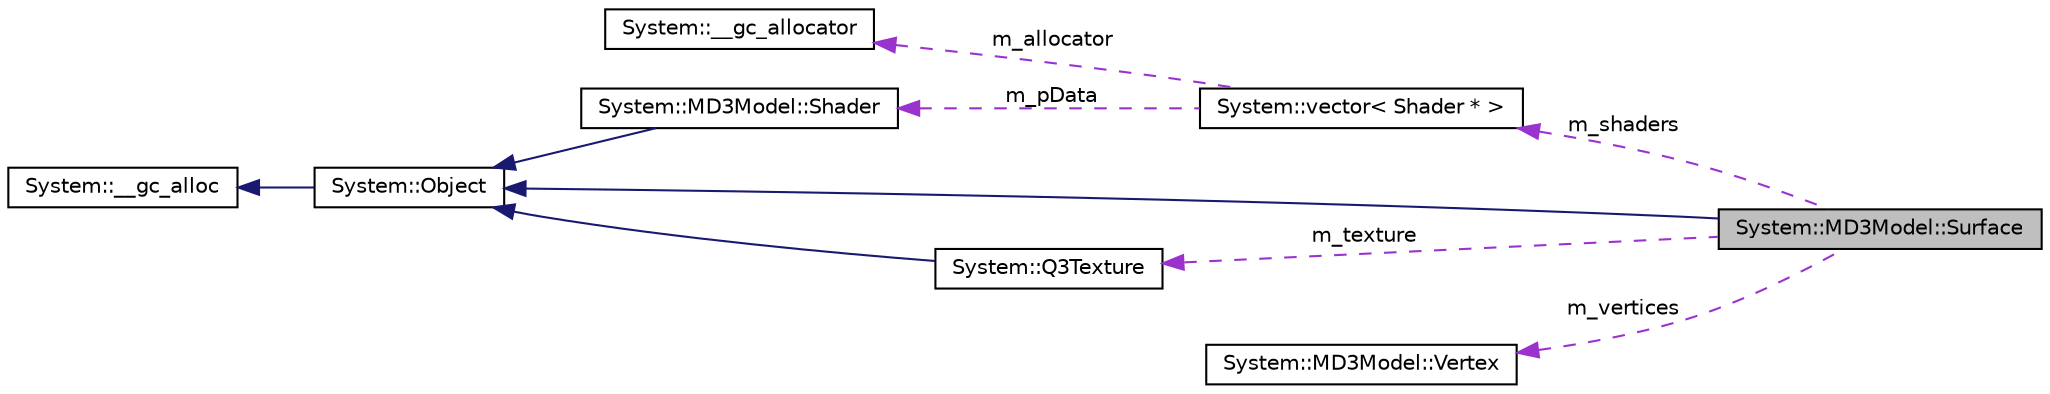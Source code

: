digraph G
{
  edge [fontname="Helvetica",fontsize="10",labelfontname="Helvetica",labelfontsize="10"];
  node [fontname="Helvetica",fontsize="10",shape=record];
  rankdir="LR";
  Node1 [label="System::MD3Model::Surface",height=0.2,width=0.4,color="black", fillcolor="grey75", style="filled" fontcolor="black"];
  Node2 -> Node1 [dir="back",color="midnightblue",fontsize="10",style="solid",fontname="Helvetica"];
  Node2 [label="System::Object",height=0.2,width=0.4,color="black", fillcolor="white", style="filled",URL="$class_system_1_1_object.html"];
  Node3 -> Node2 [dir="back",color="midnightblue",fontsize="10",style="solid",fontname="Helvetica"];
  Node3 [label="System::__gc_alloc",height=0.2,width=0.4,color="black", fillcolor="white", style="filled",URL="$class_system_1_1____gc__alloc.html"];
  Node4 -> Node1 [dir="back",color="darkorchid3",fontsize="10",style="dashed",label=" m_shaders" ,fontname="Helvetica"];
  Node4 [label="System::vector\< Shader * \>",height=0.2,width=0.4,color="black", fillcolor="white", style="filled",URL="$class_system_1_1vector.html"];
  Node5 -> Node4 [dir="back",color="darkorchid3",fontsize="10",style="dashed",label=" m_allocator" ,fontname="Helvetica"];
  Node5 [label="System::__gc_allocator",height=0.2,width=0.4,color="black", fillcolor="white", style="filled",URL="$class_system_1_1____gc__allocator.html"];
  Node6 -> Node4 [dir="back",color="darkorchid3",fontsize="10",style="dashed",label=" m_pData" ,fontname="Helvetica"];
  Node6 [label="System::MD3Model::Shader",height=0.2,width=0.4,color="black", fillcolor="white", style="filled",URL="$class_system_1_1_m_d3_model_1_1_shader.html"];
  Node2 -> Node6 [dir="back",color="midnightblue",fontsize="10",style="solid",fontname="Helvetica"];
  Node7 -> Node1 [dir="back",color="darkorchid3",fontsize="10",style="dashed",label=" m_vertices" ,fontname="Helvetica"];
  Node7 [label="System::MD3Model::Vertex",height=0.2,width=0.4,color="black", fillcolor="white", style="filled",URL="$struct_system_1_1_m_d3_model_1_1_vertex.html"];
  Node8 -> Node1 [dir="back",color="darkorchid3",fontsize="10",style="dashed",label=" m_texture" ,fontname="Helvetica"];
  Node8 [label="System::Q3Texture",height=0.2,width=0.4,color="black", fillcolor="white", style="filled",URL="$class_system_1_1_q3_texture.html"];
  Node2 -> Node8 [dir="back",color="midnightblue",fontsize="10",style="solid",fontname="Helvetica"];
}
